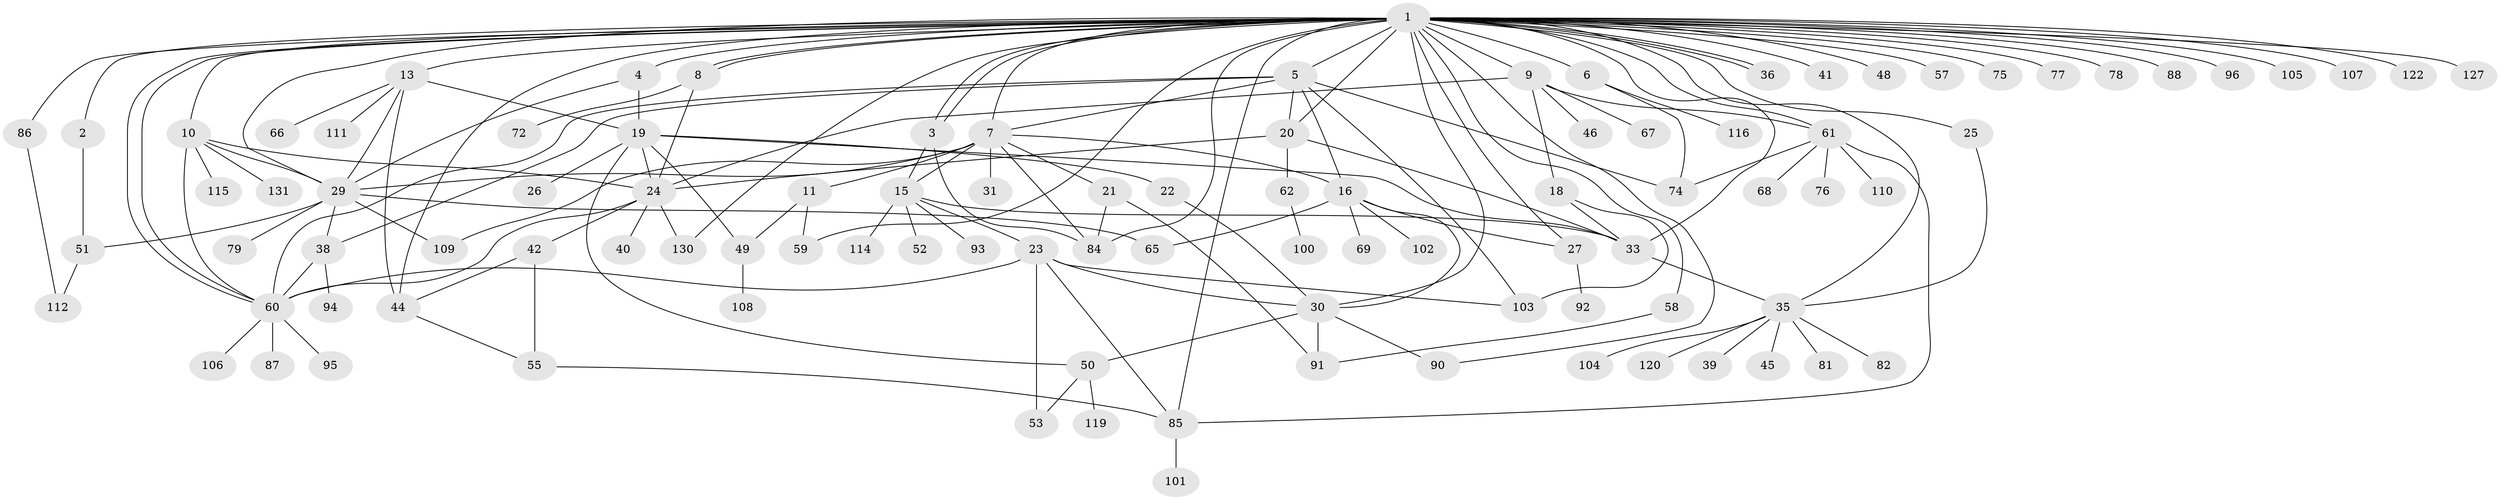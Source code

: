 // original degree distribution, {47: 0.007633587786259542, 2: 0.183206106870229, 4: 0.04580152671755725, 9: 0.03816793893129771, 3: 0.16030534351145037, 6: 0.04580152671755725, 1: 0.45038167938931295, 8: 0.022900763358778626, 7: 0.022900763358778626, 5: 0.022900763358778626}
// Generated by graph-tools (version 1.1) at 2025/41/03/06/25 10:41:50]
// undirected, 99 vertices, 157 edges
graph export_dot {
graph [start="1"]
  node [color=gray90,style=filled];
  1 [super="+12"];
  2;
  3;
  4 [super="+99"];
  5 [super="+56"];
  6;
  7 [super="+64"];
  8;
  9 [super="+34"];
  10 [super="+14"];
  11;
  13 [super="+32"];
  15 [super="+28"];
  16 [super="+17"];
  18;
  19 [super="+80"];
  20 [super="+43"];
  21;
  22;
  23 [super="+129"];
  24 [super="+121"];
  25 [super="+54"];
  26;
  27 [super="+37"];
  29 [super="+63"];
  30 [super="+73"];
  31;
  33 [super="+47"];
  35 [super="+71"];
  36;
  38 [super="+70"];
  39;
  40;
  41;
  42;
  44 [super="+126"];
  45;
  46;
  48;
  49;
  50 [super="+118"];
  51 [super="+97"];
  52;
  53;
  55;
  57;
  58;
  59;
  60 [super="+83"];
  61 [super="+123"];
  62;
  65 [super="+89"];
  66;
  67;
  68;
  69 [super="+98"];
  72;
  74 [super="+113"];
  75;
  76;
  77;
  78;
  79;
  81;
  82;
  84 [super="+128"];
  85 [super="+124"];
  86;
  87;
  88;
  90;
  91 [super="+117"];
  92;
  93;
  94;
  95;
  96;
  100;
  101;
  102;
  103;
  104;
  105;
  106;
  107;
  108;
  109;
  110;
  111;
  112 [super="+125"];
  114;
  115;
  116;
  119;
  120;
  122;
  127;
  130;
  131;
  1 -- 2;
  1 -- 3;
  1 -- 3;
  1 -- 4;
  1 -- 5;
  1 -- 6;
  1 -- 7;
  1 -- 8;
  1 -- 8;
  1 -- 9;
  1 -- 10;
  1 -- 13;
  1 -- 20;
  1 -- 25;
  1 -- 27;
  1 -- 33;
  1 -- 35;
  1 -- 36;
  1 -- 36;
  1 -- 41;
  1 -- 44 [weight=2];
  1 -- 48;
  1 -- 57;
  1 -- 58;
  1 -- 59;
  1 -- 60;
  1 -- 60;
  1 -- 61;
  1 -- 75;
  1 -- 77;
  1 -- 78;
  1 -- 84 [weight=2];
  1 -- 85;
  1 -- 86;
  1 -- 88;
  1 -- 90;
  1 -- 96;
  1 -- 105;
  1 -- 107;
  1 -- 122;
  1 -- 127;
  1 -- 130;
  1 -- 30;
  1 -- 29;
  2 -- 51;
  3 -- 15;
  3 -- 84;
  4 -- 19;
  4 -- 29;
  5 -- 7;
  5 -- 16;
  5 -- 20;
  5 -- 38;
  5 -- 74;
  5 -- 103;
  5 -- 60;
  6 -- 74;
  6 -- 116;
  7 -- 11;
  7 -- 15;
  7 -- 21;
  7 -- 31;
  7 -- 109;
  7 -- 29;
  7 -- 16;
  7 -- 84;
  8 -- 24;
  8 -- 72;
  9 -- 18;
  9 -- 46;
  9 -- 61;
  9 -- 67;
  9 -- 24;
  10 -- 24;
  10 -- 60;
  10 -- 115;
  10 -- 131;
  10 -- 29;
  11 -- 49;
  11 -- 59;
  13 -- 19;
  13 -- 44;
  13 -- 66;
  13 -- 111;
  13 -- 29;
  15 -- 23;
  15 -- 52;
  15 -- 93;
  15 -- 114;
  15 -- 33;
  16 -- 30;
  16 -- 65;
  16 -- 69;
  16 -- 102;
  16 -- 27;
  18 -- 33;
  18 -- 103;
  19 -- 22;
  19 -- 24;
  19 -- 26;
  19 -- 33;
  19 -- 49;
  19 -- 50;
  20 -- 24;
  20 -- 33;
  20 -- 62;
  21 -- 84;
  21 -- 91;
  22 -- 30;
  23 -- 53;
  23 -- 85;
  23 -- 103;
  23 -- 60;
  23 -- 30;
  24 -- 40;
  24 -- 42;
  24 -- 130;
  24 -- 60;
  25 -- 35;
  27 -- 92;
  29 -- 51;
  29 -- 65;
  29 -- 109;
  29 -- 38;
  29 -- 79;
  30 -- 90;
  30 -- 91;
  30 -- 50;
  33 -- 35;
  35 -- 39;
  35 -- 45;
  35 -- 81;
  35 -- 82;
  35 -- 104;
  35 -- 120;
  38 -- 60;
  38 -- 94;
  42 -- 44;
  42 -- 55;
  44 -- 55;
  49 -- 108;
  50 -- 53;
  50 -- 119;
  51 -- 112;
  55 -- 85;
  58 -- 91;
  60 -- 87;
  60 -- 95;
  60 -- 106;
  61 -- 68;
  61 -- 76;
  61 -- 85;
  61 -- 110;
  61 -- 74;
  62 -- 100;
  85 -- 101;
  86 -- 112;
}
